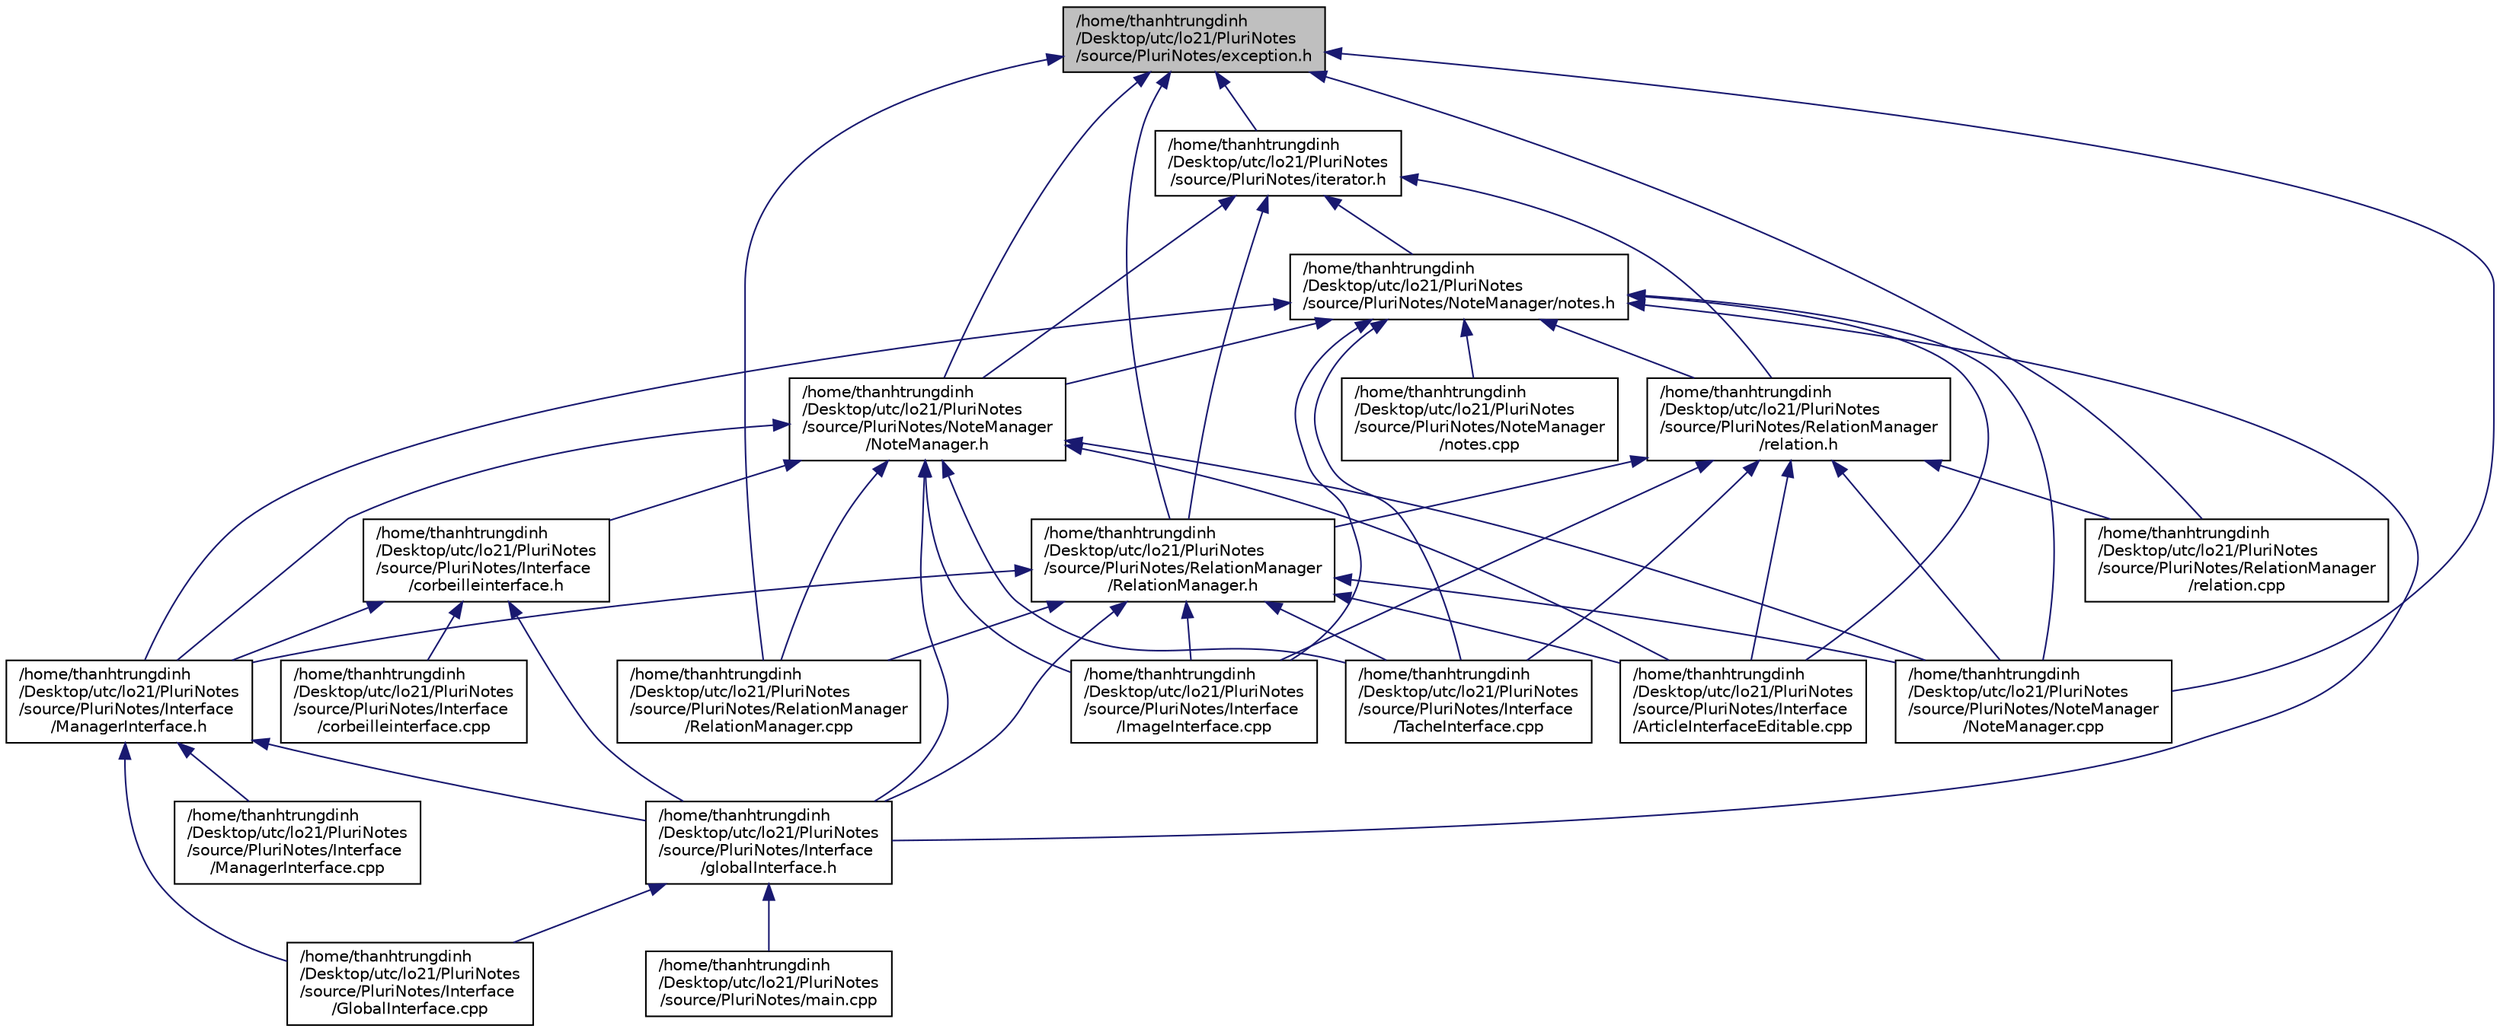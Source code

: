 digraph "/home/thanhtrungdinh/Desktop/utc/lo21/PluriNotes/source/PluriNotes/exception.h"
{
  edge [fontname="Helvetica",fontsize="10",labelfontname="Helvetica",labelfontsize="10"];
  node [fontname="Helvetica",fontsize="10",shape=record];
  Node1 [label="/home/thanhtrungdinh\l/Desktop/utc/lo21/PluriNotes\l/source/PluriNotes/exception.h",height=0.2,width=0.4,color="black", fillcolor="grey75", style="filled", fontcolor="black"];
  Node1 -> Node2 [dir="back",color="midnightblue",fontsize="10",style="solid",fontname="Helvetica"];
  Node2 [label="/home/thanhtrungdinh\l/Desktop/utc/lo21/PluriNotes\l/source/PluriNotes/iterator.h",height=0.2,width=0.4,color="black", fillcolor="white", style="filled",URL="$iterator_8h.html"];
  Node2 -> Node3 [dir="back",color="midnightblue",fontsize="10",style="solid",fontname="Helvetica"];
  Node3 [label="/home/thanhtrungdinh\l/Desktop/utc/lo21/PluriNotes\l/source/PluriNotes/NoteManager/notes.h",height=0.2,width=0.4,color="black", fillcolor="white", style="filled",URL="$notes_8h.html"];
  Node3 -> Node4 [dir="back",color="midnightblue",fontsize="10",style="solid",fontname="Helvetica"];
  Node4 [label="/home/thanhtrungdinh\l/Desktop/utc/lo21/PluriNotes\l/source/PluriNotes/Interface\l/ArticleInterfaceEditable.cpp",height=0.2,width=0.4,color="black", fillcolor="white", style="filled",URL="$ArticleInterfaceEditable_8cpp.html"];
  Node3 -> Node5 [dir="back",color="midnightblue",fontsize="10",style="solid",fontname="Helvetica"];
  Node5 [label="/home/thanhtrungdinh\l/Desktop/utc/lo21/PluriNotes\l/source/PluriNotes/Interface\l/globalInterface.h",height=0.2,width=0.4,color="black", fillcolor="white", style="filled",URL="$globalInterface_8h.html"];
  Node5 -> Node6 [dir="back",color="midnightblue",fontsize="10",style="solid",fontname="Helvetica"];
  Node6 [label="/home/thanhtrungdinh\l/Desktop/utc/lo21/PluriNotes\l/source/PluriNotes/Interface\l/GlobalInterface.cpp",height=0.2,width=0.4,color="black", fillcolor="white", style="filled",URL="$GlobalInterface_8cpp.html"];
  Node5 -> Node7 [dir="back",color="midnightblue",fontsize="10",style="solid",fontname="Helvetica"];
  Node7 [label="/home/thanhtrungdinh\l/Desktop/utc/lo21/PluriNotes\l/source/PluriNotes/main.cpp",height=0.2,width=0.4,color="black", fillcolor="white", style="filled",URL="$main_8cpp.html"];
  Node3 -> Node8 [dir="back",color="midnightblue",fontsize="10",style="solid",fontname="Helvetica"];
  Node8 [label="/home/thanhtrungdinh\l/Desktop/utc/lo21/PluriNotes\l/source/PluriNotes/Interface\l/ManagerInterface.h",height=0.2,width=0.4,color="black", fillcolor="white", style="filled",URL="$ManagerInterface_8h.html"];
  Node8 -> Node5 [dir="back",color="midnightblue",fontsize="10",style="solid",fontname="Helvetica"];
  Node8 -> Node6 [dir="back",color="midnightblue",fontsize="10",style="solid",fontname="Helvetica"];
  Node8 -> Node9 [dir="back",color="midnightblue",fontsize="10",style="solid",fontname="Helvetica"];
  Node9 [label="/home/thanhtrungdinh\l/Desktop/utc/lo21/PluriNotes\l/source/PluriNotes/Interface\l/ManagerInterface.cpp",height=0.2,width=0.4,color="black", fillcolor="white", style="filled",URL="$ManagerInterface_8cpp.html"];
  Node3 -> Node10 [dir="back",color="midnightblue",fontsize="10",style="solid",fontname="Helvetica"];
  Node10 [label="/home/thanhtrungdinh\l/Desktop/utc/lo21/PluriNotes\l/source/PluriNotes/Interface\l/ImageInterface.cpp",height=0.2,width=0.4,color="black", fillcolor="white", style="filled",URL="$ImageInterface_8cpp.html"];
  Node3 -> Node11 [dir="back",color="midnightblue",fontsize="10",style="solid",fontname="Helvetica"];
  Node11 [label="/home/thanhtrungdinh\l/Desktop/utc/lo21/PluriNotes\l/source/PluriNotes/Interface\l/TacheInterface.cpp",height=0.2,width=0.4,color="black", fillcolor="white", style="filled",URL="$TacheInterface_8cpp.html"];
  Node3 -> Node12 [dir="back",color="midnightblue",fontsize="10",style="solid",fontname="Helvetica"];
  Node12 [label="/home/thanhtrungdinh\l/Desktop/utc/lo21/PluriNotes\l/source/PluriNotes/NoteManager\l/NoteManager.cpp",height=0.2,width=0.4,color="black", fillcolor="white", style="filled",URL="$NoteManager_8cpp.html"];
  Node3 -> Node13 [dir="back",color="midnightblue",fontsize="10",style="solid",fontname="Helvetica"];
  Node13 [label="/home/thanhtrungdinh\l/Desktop/utc/lo21/PluriNotes\l/source/PluriNotes/NoteManager\l/NoteManager.h",height=0.2,width=0.4,color="black", fillcolor="white", style="filled",URL="$NoteManager_8h.html"];
  Node13 -> Node4 [dir="back",color="midnightblue",fontsize="10",style="solid",fontname="Helvetica"];
  Node13 -> Node14 [dir="back",color="midnightblue",fontsize="10",style="solid",fontname="Helvetica"];
  Node14 [label="/home/thanhtrungdinh\l/Desktop/utc/lo21/PluriNotes\l/source/PluriNotes/Interface\l/corbeilleinterface.h",height=0.2,width=0.4,color="black", fillcolor="white", style="filled",URL="$corbeilleinterface_8h.html"];
  Node14 -> Node15 [dir="back",color="midnightblue",fontsize="10",style="solid",fontname="Helvetica"];
  Node15 [label="/home/thanhtrungdinh\l/Desktop/utc/lo21/PluriNotes\l/source/PluriNotes/Interface\l/corbeilleinterface.cpp",height=0.2,width=0.4,color="black", fillcolor="white", style="filled",URL="$corbeilleinterface_8cpp.html"];
  Node14 -> Node8 [dir="back",color="midnightblue",fontsize="10",style="solid",fontname="Helvetica"];
  Node14 -> Node5 [dir="back",color="midnightblue",fontsize="10",style="solid",fontname="Helvetica"];
  Node13 -> Node5 [dir="back",color="midnightblue",fontsize="10",style="solid",fontname="Helvetica"];
  Node13 -> Node8 [dir="back",color="midnightblue",fontsize="10",style="solid",fontname="Helvetica"];
  Node13 -> Node10 [dir="back",color="midnightblue",fontsize="10",style="solid",fontname="Helvetica"];
  Node13 -> Node11 [dir="back",color="midnightblue",fontsize="10",style="solid",fontname="Helvetica"];
  Node13 -> Node12 [dir="back",color="midnightblue",fontsize="10",style="solid",fontname="Helvetica"];
  Node13 -> Node16 [dir="back",color="midnightblue",fontsize="10",style="solid",fontname="Helvetica"];
  Node16 [label="/home/thanhtrungdinh\l/Desktop/utc/lo21/PluriNotes\l/source/PluriNotes/RelationManager\l/RelationManager.cpp",height=0.2,width=0.4,color="black", fillcolor="white", style="filled",URL="$RelationManager_8cpp.html"];
  Node3 -> Node17 [dir="back",color="midnightblue",fontsize="10",style="solid",fontname="Helvetica"];
  Node17 [label="/home/thanhtrungdinh\l/Desktop/utc/lo21/PluriNotes\l/source/PluriNotes/NoteManager\l/notes.cpp",height=0.2,width=0.4,color="black", fillcolor="white", style="filled",URL="$notes_8cpp.html"];
  Node3 -> Node18 [dir="back",color="midnightblue",fontsize="10",style="solid",fontname="Helvetica"];
  Node18 [label="/home/thanhtrungdinh\l/Desktop/utc/lo21/PluriNotes\l/source/PluriNotes/RelationManager\l/relation.h",height=0.2,width=0.4,color="black", fillcolor="white", style="filled",URL="$relation_8h.html"];
  Node18 -> Node4 [dir="back",color="midnightblue",fontsize="10",style="solid",fontname="Helvetica"];
  Node18 -> Node10 [dir="back",color="midnightblue",fontsize="10",style="solid",fontname="Helvetica"];
  Node18 -> Node11 [dir="back",color="midnightblue",fontsize="10",style="solid",fontname="Helvetica"];
  Node18 -> Node12 [dir="back",color="midnightblue",fontsize="10",style="solid",fontname="Helvetica"];
  Node18 -> Node19 [dir="back",color="midnightblue",fontsize="10",style="solid",fontname="Helvetica"];
  Node19 [label="/home/thanhtrungdinh\l/Desktop/utc/lo21/PluriNotes\l/source/PluriNotes/RelationManager\l/relation.cpp",height=0.2,width=0.4,color="black", fillcolor="white", style="filled",URL="$relation_8cpp.html"];
  Node18 -> Node20 [dir="back",color="midnightblue",fontsize="10",style="solid",fontname="Helvetica"];
  Node20 [label="/home/thanhtrungdinh\l/Desktop/utc/lo21/PluriNotes\l/source/PluriNotes/RelationManager\l/RelationManager.h",height=0.2,width=0.4,color="black", fillcolor="white", style="filled",URL="$RelationManager_8h.html"];
  Node20 -> Node4 [dir="back",color="midnightblue",fontsize="10",style="solid",fontname="Helvetica"];
  Node20 -> Node8 [dir="back",color="midnightblue",fontsize="10",style="solid",fontname="Helvetica"];
  Node20 -> Node5 [dir="back",color="midnightblue",fontsize="10",style="solid",fontname="Helvetica"];
  Node20 -> Node10 [dir="back",color="midnightblue",fontsize="10",style="solid",fontname="Helvetica"];
  Node20 -> Node11 [dir="back",color="midnightblue",fontsize="10",style="solid",fontname="Helvetica"];
  Node20 -> Node12 [dir="back",color="midnightblue",fontsize="10",style="solid",fontname="Helvetica"];
  Node20 -> Node16 [dir="back",color="midnightblue",fontsize="10",style="solid",fontname="Helvetica"];
  Node2 -> Node13 [dir="back",color="midnightblue",fontsize="10",style="solid",fontname="Helvetica"];
  Node2 -> Node18 [dir="back",color="midnightblue",fontsize="10",style="solid",fontname="Helvetica"];
  Node2 -> Node20 [dir="back",color="midnightblue",fontsize="10",style="solid",fontname="Helvetica"];
  Node1 -> Node13 [dir="back",color="midnightblue",fontsize="10",style="solid",fontname="Helvetica"];
  Node1 -> Node12 [dir="back",color="midnightblue",fontsize="10",style="solid",fontname="Helvetica"];
  Node1 -> Node19 [dir="back",color="midnightblue",fontsize="10",style="solid",fontname="Helvetica"];
  Node1 -> Node20 [dir="back",color="midnightblue",fontsize="10",style="solid",fontname="Helvetica"];
  Node1 -> Node16 [dir="back",color="midnightblue",fontsize="10",style="solid",fontname="Helvetica"];
}
